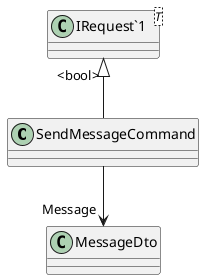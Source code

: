 @startuml
class SendMessageCommand {
}
class "IRequest`1"<T> {
}
"IRequest`1" "<bool>" <|-- SendMessageCommand
SendMessageCommand --> "Message" MessageDto
@enduml
